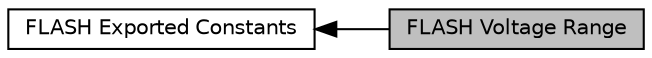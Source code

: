 digraph "FLASH Voltage Range"
{
  edge [fontname="Helvetica",fontsize="10",labelfontname="Helvetica",labelfontsize="10"];
  node [fontname="Helvetica",fontsize="10",shape=record];
  rankdir=LR;
  Node1 [label="FLASH Exported Constants",height=0.2,width=0.4,color="black", fillcolor="white", style="filled",URL="$group___f_l_a_s_h_ex___exported___constants.html"];
  Node0 [label="FLASH Voltage Range",height=0.2,width=0.4,color="black", fillcolor="grey75", style="filled", fontcolor="black"];
  Node1->Node0 [shape=plaintext, dir="back", style="solid"];
}
